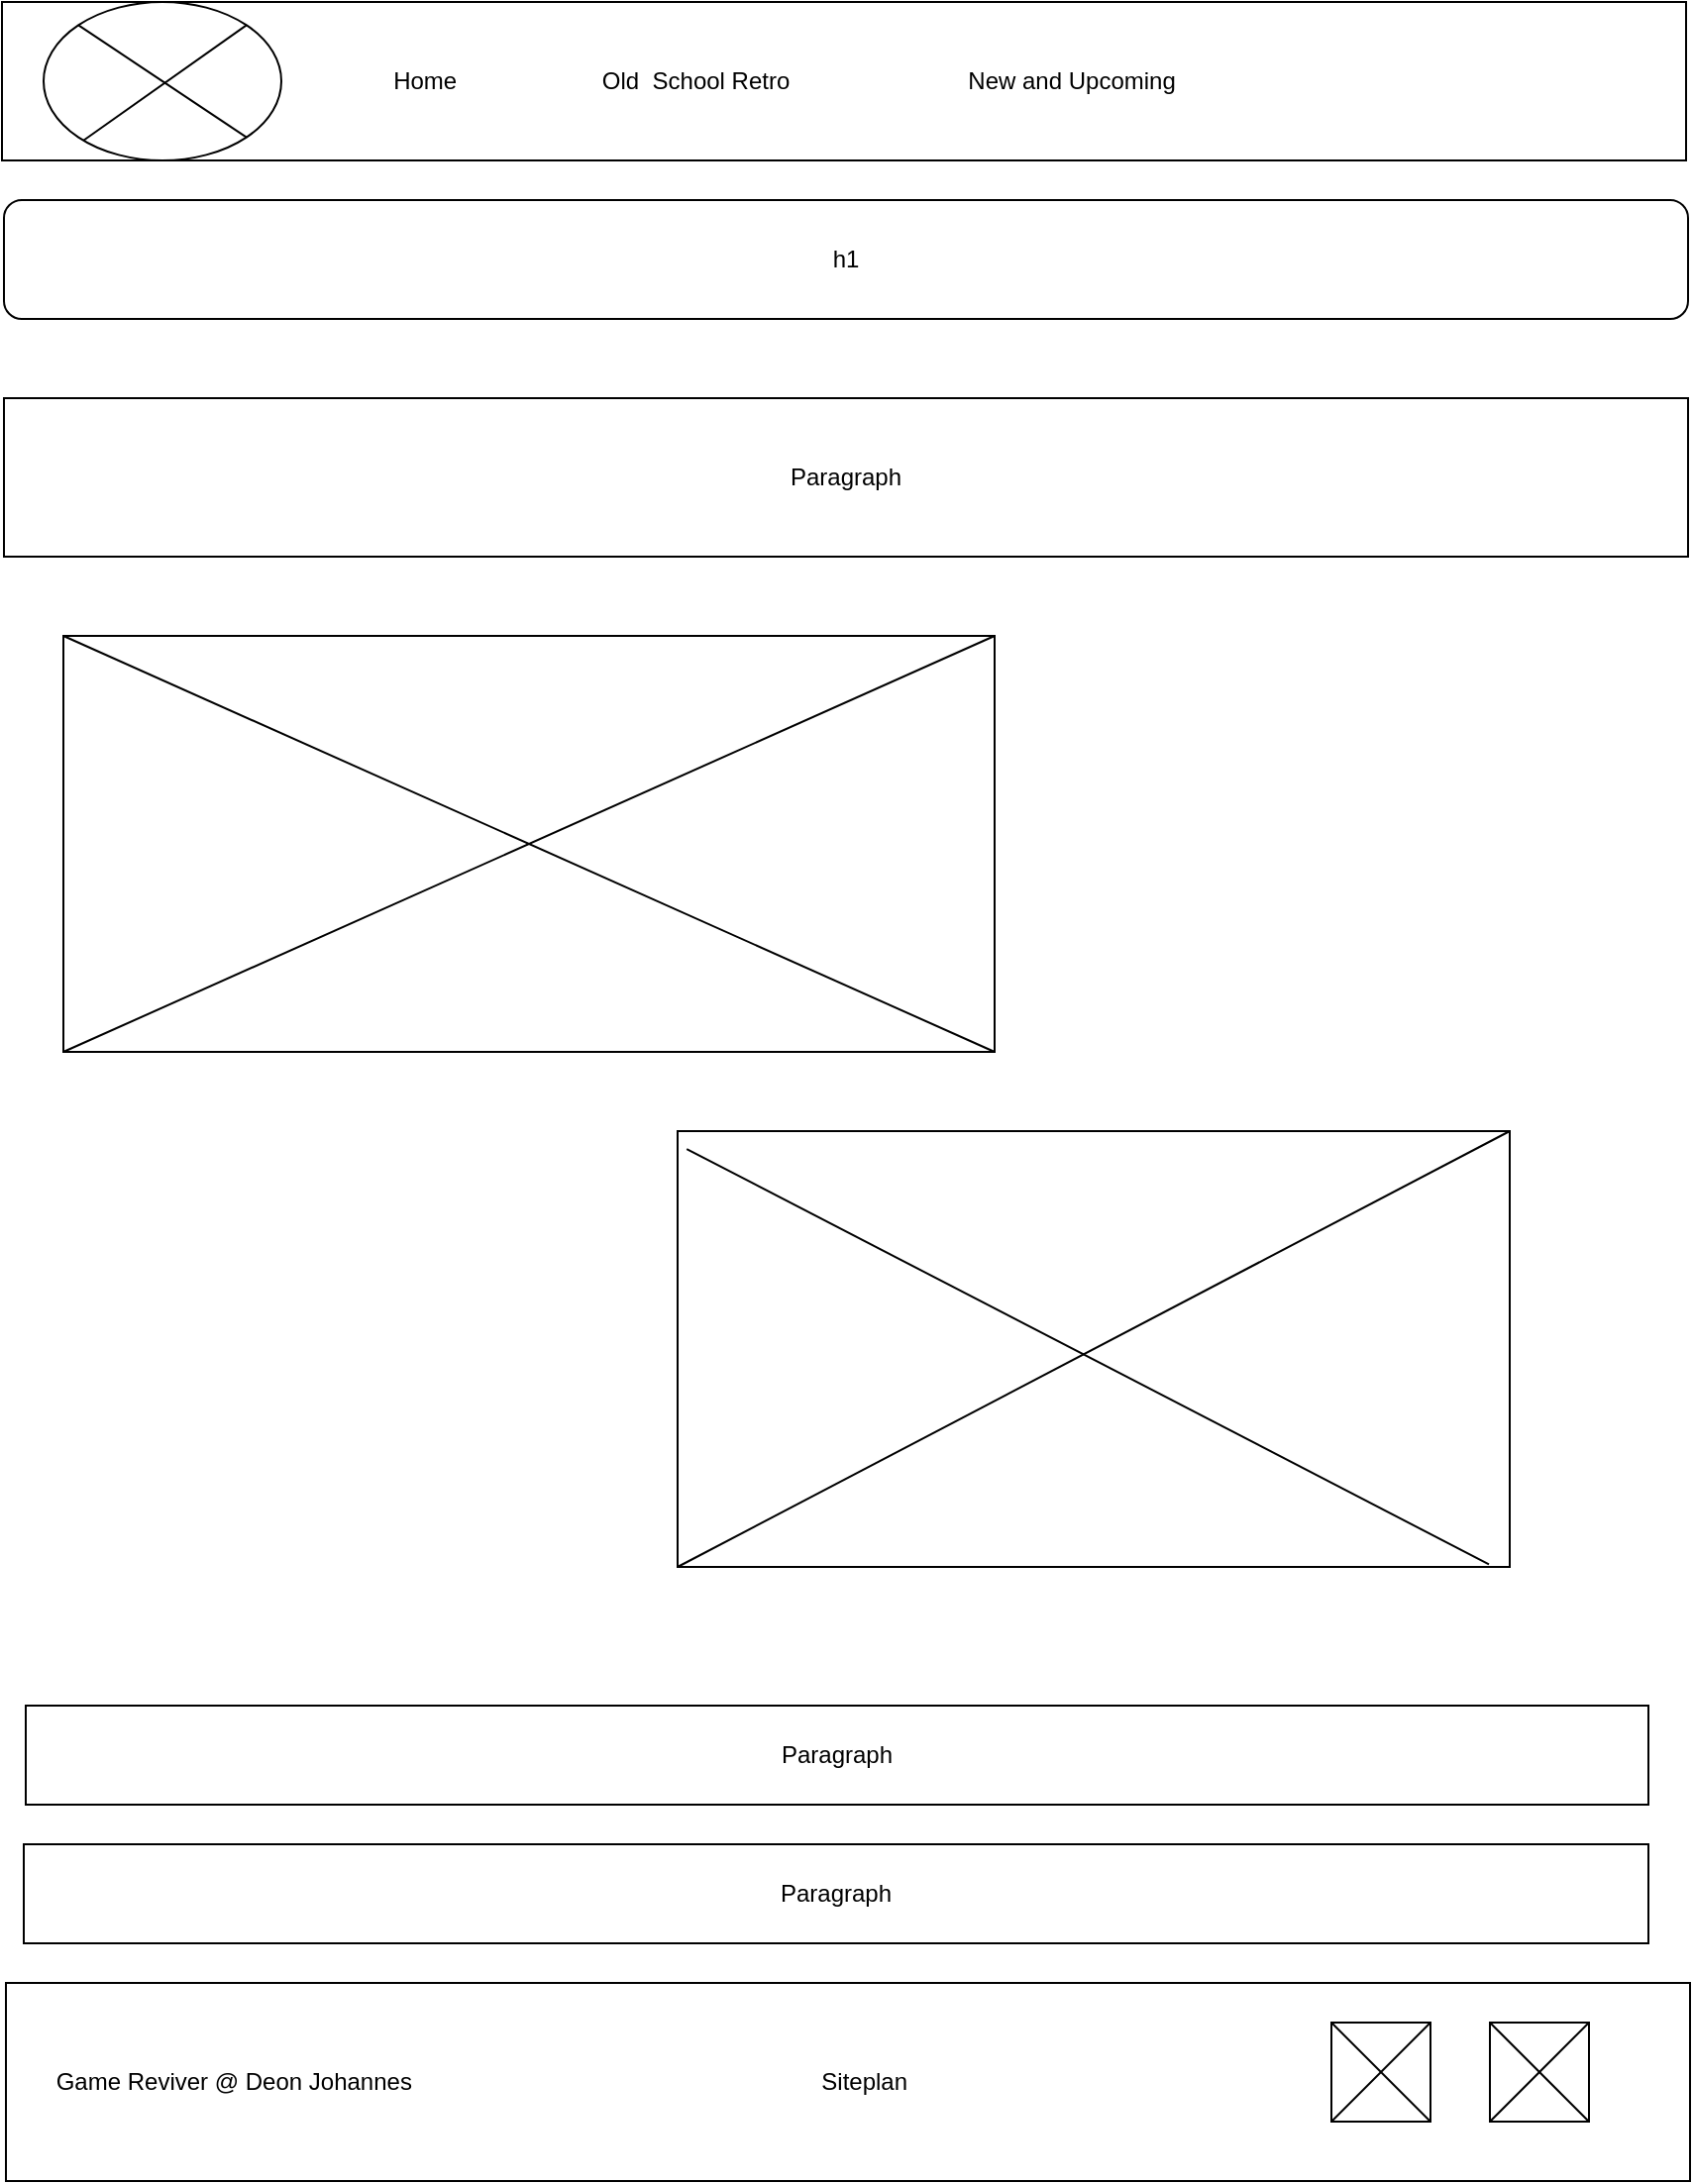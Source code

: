 <mxfile version="22.0.3" type="device">
  <diagram name="Page-1" id="1A2gPPfQfYN7-np6HzHH">
    <mxGraphModel dx="1714" dy="516" grid="1" gridSize="10" guides="1" tooltips="1" connect="1" arrows="1" fold="1" page="1" pageScale="1" pageWidth="850" pageHeight="1100" math="0" shadow="0">
      <root>
        <mxCell id="0" />
        <mxCell id="1" parent="0" />
        <mxCell id="VqZ4n8kQQ8ND7D1PAzpy-7" value="" style="rounded=1;whiteSpace=wrap;html=1;shadow=0;" parent="1" vertex="1">
          <mxGeometry x="190" y="10" width="120" height="60" as="geometry" />
        </mxCell>
        <mxCell id="VqZ4n8kQQ8ND7D1PAzpy-3" value="Home&amp;nbsp; &amp;nbsp; &amp;nbsp; &amp;nbsp; &amp;nbsp; &amp;nbsp; &amp;nbsp; &amp;nbsp; &amp;nbsp; &amp;nbsp; &amp;nbsp; Old&amp;nbsp; School Retro&amp;nbsp; &amp;nbsp; &amp;nbsp; &amp;nbsp; &amp;nbsp; &amp;nbsp; &amp;nbsp; &amp;nbsp; &amp;nbsp; &amp;nbsp; &amp;nbsp; &amp;nbsp; &amp;nbsp; &amp;nbsp;New and Upcoming&amp;nbsp; &amp;nbsp; &amp;nbsp; &amp;nbsp; &amp;nbsp; &amp;nbsp; &amp;nbsp; &amp;nbsp; &amp;nbsp;&amp;nbsp;" style="rounded=0;whiteSpace=wrap;html=1;align=center;" parent="1" vertex="1">
          <mxGeometry x="-1" width="850" height="80" as="geometry" />
        </mxCell>
        <mxCell id="VqZ4n8kQQ8ND7D1PAzpy-4" value="" style="ellipse;whiteSpace=wrap;html=1;" parent="1" vertex="1">
          <mxGeometry x="20" width="120" height="80" as="geometry" />
        </mxCell>
        <mxCell id="VqZ4n8kQQ8ND7D1PAzpy-6" value="&amp;nbsp; &amp;nbsp; &amp;nbsp; &amp;nbsp;Game Reviver @ Deon Johannes&amp;nbsp; &amp;nbsp; &amp;nbsp; &amp;nbsp; &amp;nbsp; &amp;nbsp; &amp;nbsp; &amp;nbsp; &amp;nbsp; &amp;nbsp; &amp;nbsp; &amp;nbsp; &amp;nbsp; &amp;nbsp; &amp;nbsp; &amp;nbsp; &amp;nbsp; &amp;nbsp; &amp;nbsp; &amp;nbsp; &amp;nbsp; &amp;nbsp; &amp;nbsp; &amp;nbsp; &amp;nbsp; &amp;nbsp; &amp;nbsp; &amp;nbsp; &amp;nbsp; &amp;nbsp; &amp;nbsp; Siteplan&amp;nbsp; &amp;nbsp; &amp;nbsp; &amp;nbsp; &amp;nbsp; &amp;nbsp; &amp;nbsp; &amp;nbsp; &amp;nbsp; &amp;nbsp; &amp;nbsp; &amp;nbsp; &amp;nbsp; &amp;nbsp; &amp;nbsp; &amp;nbsp; &amp;nbsp; &amp;nbsp; &amp;nbsp; &amp;nbsp; &amp;nbsp; &amp;nbsp; &amp;nbsp; &amp;nbsp; &amp;nbsp; &amp;nbsp; &amp;nbsp; &amp;nbsp; &amp;nbsp; &amp;nbsp; &amp;nbsp; &amp;nbsp; &amp;nbsp; &amp;nbsp; &amp;nbsp; &amp;nbsp; &amp;nbsp; &amp;nbsp; &amp;nbsp; &amp;nbsp; &amp;nbsp; &amp;nbsp; &amp;nbsp; &amp;nbsp; &amp;nbsp;&amp;nbsp;" style="rounded=0;whiteSpace=wrap;html=1;align=left;" parent="1" vertex="1">
          <mxGeometry x="1" y="1000" width="850" height="100" as="geometry" />
        </mxCell>
        <mxCell id="VqZ4n8kQQ8ND7D1PAzpy-9" value="" style="endArrow=none;html=1;rounded=0;entryX=1;entryY=0;entryDx=0;entryDy=0;" parent="1" target="VqZ4n8kQQ8ND7D1PAzpy-4" edge="1">
          <mxGeometry width="50" height="50" relative="1" as="geometry">
            <mxPoint x="40" y="70" as="sourcePoint" />
            <mxPoint x="105" y="15" as="targetPoint" />
          </mxGeometry>
        </mxCell>
        <mxCell id="VqZ4n8kQQ8ND7D1PAzpy-11" value="" style="endArrow=none;html=1;rounded=0;entryX=1;entryY=1;entryDx=0;entryDy=0;exitX=0;exitY=0;exitDx=0;exitDy=0;" parent="1" source="VqZ4n8kQQ8ND7D1PAzpy-4" target="VqZ4n8kQQ8ND7D1PAzpy-4" edge="1">
          <mxGeometry width="50" height="50" relative="1" as="geometry">
            <mxPoint x="50" y="70" as="sourcePoint" />
            <mxPoint x="110" y="10" as="targetPoint" />
          </mxGeometry>
        </mxCell>
        <mxCell id="VqZ4n8kQQ8ND7D1PAzpy-16" value="h1" style="rounded=1;whiteSpace=wrap;html=1;" parent="1" vertex="1">
          <mxGeometry y="100" width="850" height="60" as="geometry" />
        </mxCell>
        <mxCell id="VqZ4n8kQQ8ND7D1PAzpy-17" value="Text" style="text;html=1;align=center;verticalAlign=middle;resizable=0;points=[];autosize=1;strokeColor=none;fillColor=none;" parent="1" vertex="1">
          <mxGeometry x="360" y="208" width="40" height="30" as="geometry" />
        </mxCell>
        <mxCell id="VqZ4n8kQQ8ND7D1PAzpy-23" value="Paragraph" style="rounded=0;whiteSpace=wrap;html=1;" parent="1" vertex="1">
          <mxGeometry y="200" width="850" height="80" as="geometry" />
        </mxCell>
        <mxCell id="VqZ4n8kQQ8ND7D1PAzpy-25" value="" style="rounded=0;whiteSpace=wrap;html=1;" parent="1" vertex="1">
          <mxGeometry x="30" y="320" width="470" height="210" as="geometry" />
        </mxCell>
        <mxCell id="VqZ4n8kQQ8ND7D1PAzpy-28" value="Paragraph" style="rounded=0;whiteSpace=wrap;html=1;" parent="1" vertex="1">
          <mxGeometry x="11" y="860" width="819" height="50" as="geometry" />
        </mxCell>
        <mxCell id="VqZ4n8kQQ8ND7D1PAzpy-32" value="" style="endArrow=none;html=1;rounded=0;exitX=0;exitY=1;exitDx=0;exitDy=0;entryX=1;entryY=0;entryDx=0;entryDy=0;" parent="1" source="VqZ4n8kQQ8ND7D1PAzpy-25" target="VqZ4n8kQQ8ND7D1PAzpy-25" edge="1">
          <mxGeometry width="50" height="50" relative="1" as="geometry">
            <mxPoint x="350" y="370" as="sourcePoint" />
            <mxPoint x="400" y="320" as="targetPoint" />
          </mxGeometry>
        </mxCell>
        <mxCell id="VqZ4n8kQQ8ND7D1PAzpy-33" value="" style="endArrow=none;html=1;rounded=0;entryX=1;entryY=1;entryDx=0;entryDy=0;exitX=0;exitY=0;exitDx=0;exitDy=0;" parent="1" source="VqZ4n8kQQ8ND7D1PAzpy-25" target="VqZ4n8kQQ8ND7D1PAzpy-25" edge="1">
          <mxGeometry width="50" height="50" relative="1" as="geometry">
            <mxPoint x="300" y="440" as="sourcePoint" />
            <mxPoint x="350" y="390" as="targetPoint" />
          </mxGeometry>
        </mxCell>
        <mxCell id="yUll7H5ExB23uH4SAmas-3" value="" style="rounded=0;whiteSpace=wrap;html=1;" parent="1" vertex="1">
          <mxGeometry x="340" y="570" width="420" height="220" as="geometry" />
        </mxCell>
        <mxCell id="yUll7H5ExB23uH4SAmas-6" value="" style="endArrow=none;html=1;rounded=0;entryX=1;entryY=0;entryDx=0;entryDy=0;exitX=0;exitY=1;exitDx=0;exitDy=0;" parent="1" source="yUll7H5ExB23uH4SAmas-3" target="yUll7H5ExB23uH4SAmas-3" edge="1">
          <mxGeometry width="50" height="50" relative="1" as="geometry">
            <mxPoint x="410" y="660" as="sourcePoint" />
            <mxPoint x="460" y="610" as="targetPoint" />
          </mxGeometry>
        </mxCell>
        <mxCell id="yUll7H5ExB23uH4SAmas-7" value="" style="endArrow=none;html=1;rounded=0;entryX=0.975;entryY=0.994;entryDx=0;entryDy=0;entryPerimeter=0;exitX=0.011;exitY=0.041;exitDx=0;exitDy=0;exitPerimeter=0;" parent="1" target="yUll7H5ExB23uH4SAmas-3" edge="1" source="yUll7H5ExB23uH4SAmas-3">
          <mxGeometry width="50" height="50" relative="1" as="geometry">
            <mxPoint x="360" y="558" as="sourcePoint" />
            <mxPoint x="412.222" y="626" as="targetPoint" />
          </mxGeometry>
        </mxCell>
        <mxCell id="LgFmigv9e_Kz_EdHM4O4-11" value="" style="rounded=0;whiteSpace=wrap;html=1;" vertex="1" parent="1">
          <mxGeometry x="670" y="1020" width="50" height="50" as="geometry" />
        </mxCell>
        <mxCell id="LgFmigv9e_Kz_EdHM4O4-12" value="" style="rounded=0;whiteSpace=wrap;html=1;" vertex="1" parent="1">
          <mxGeometry x="750" y="1020" width="50" height="50" as="geometry" />
        </mxCell>
        <mxCell id="LgFmigv9e_Kz_EdHM4O4-14" value="" style="endArrow=none;html=1;rounded=0;" edge="1" parent="1">
          <mxGeometry width="50" height="50" relative="1" as="geometry">
            <mxPoint x="670" y="1070" as="sourcePoint" />
            <mxPoint x="720" y="1020" as="targetPoint" />
          </mxGeometry>
        </mxCell>
        <mxCell id="LgFmigv9e_Kz_EdHM4O4-15" value="" style="endArrow=none;html=1;rounded=0;entryX=1;entryY=1;entryDx=0;entryDy=0;exitX=0;exitY=0;exitDx=0;exitDy=0;" edge="1" parent="1" source="LgFmigv9e_Kz_EdHM4O4-11" target="LgFmigv9e_Kz_EdHM4O4-11">
          <mxGeometry width="50" height="50" relative="1" as="geometry">
            <mxPoint x="650" y="1060" as="sourcePoint" />
            <mxPoint x="700" y="1010" as="targetPoint" />
          </mxGeometry>
        </mxCell>
        <mxCell id="LgFmigv9e_Kz_EdHM4O4-17" value="" style="endArrow=none;html=1;rounded=0;" edge="1" parent="1">
          <mxGeometry width="50" height="50" relative="1" as="geometry">
            <mxPoint x="750" y="1070" as="sourcePoint" />
            <mxPoint x="800" y="1020" as="targetPoint" />
          </mxGeometry>
        </mxCell>
        <mxCell id="LgFmigv9e_Kz_EdHM4O4-19" value="" style="endArrow=none;html=1;rounded=0;entryX=1;entryY=1;entryDx=0;entryDy=0;" edge="1" parent="1" target="LgFmigv9e_Kz_EdHM4O4-12">
          <mxGeometry width="50" height="50" relative="1" as="geometry">
            <mxPoint x="750" y="1020" as="sourcePoint" />
            <mxPoint x="800" y="970" as="targetPoint" />
          </mxGeometry>
        </mxCell>
        <mxCell id="LgFmigv9e_Kz_EdHM4O4-20" value="Paragraph" style="rounded=0;whiteSpace=wrap;html=1;" vertex="1" parent="1">
          <mxGeometry x="10" y="930" width="820" height="50" as="geometry" />
        </mxCell>
      </root>
    </mxGraphModel>
  </diagram>
</mxfile>
